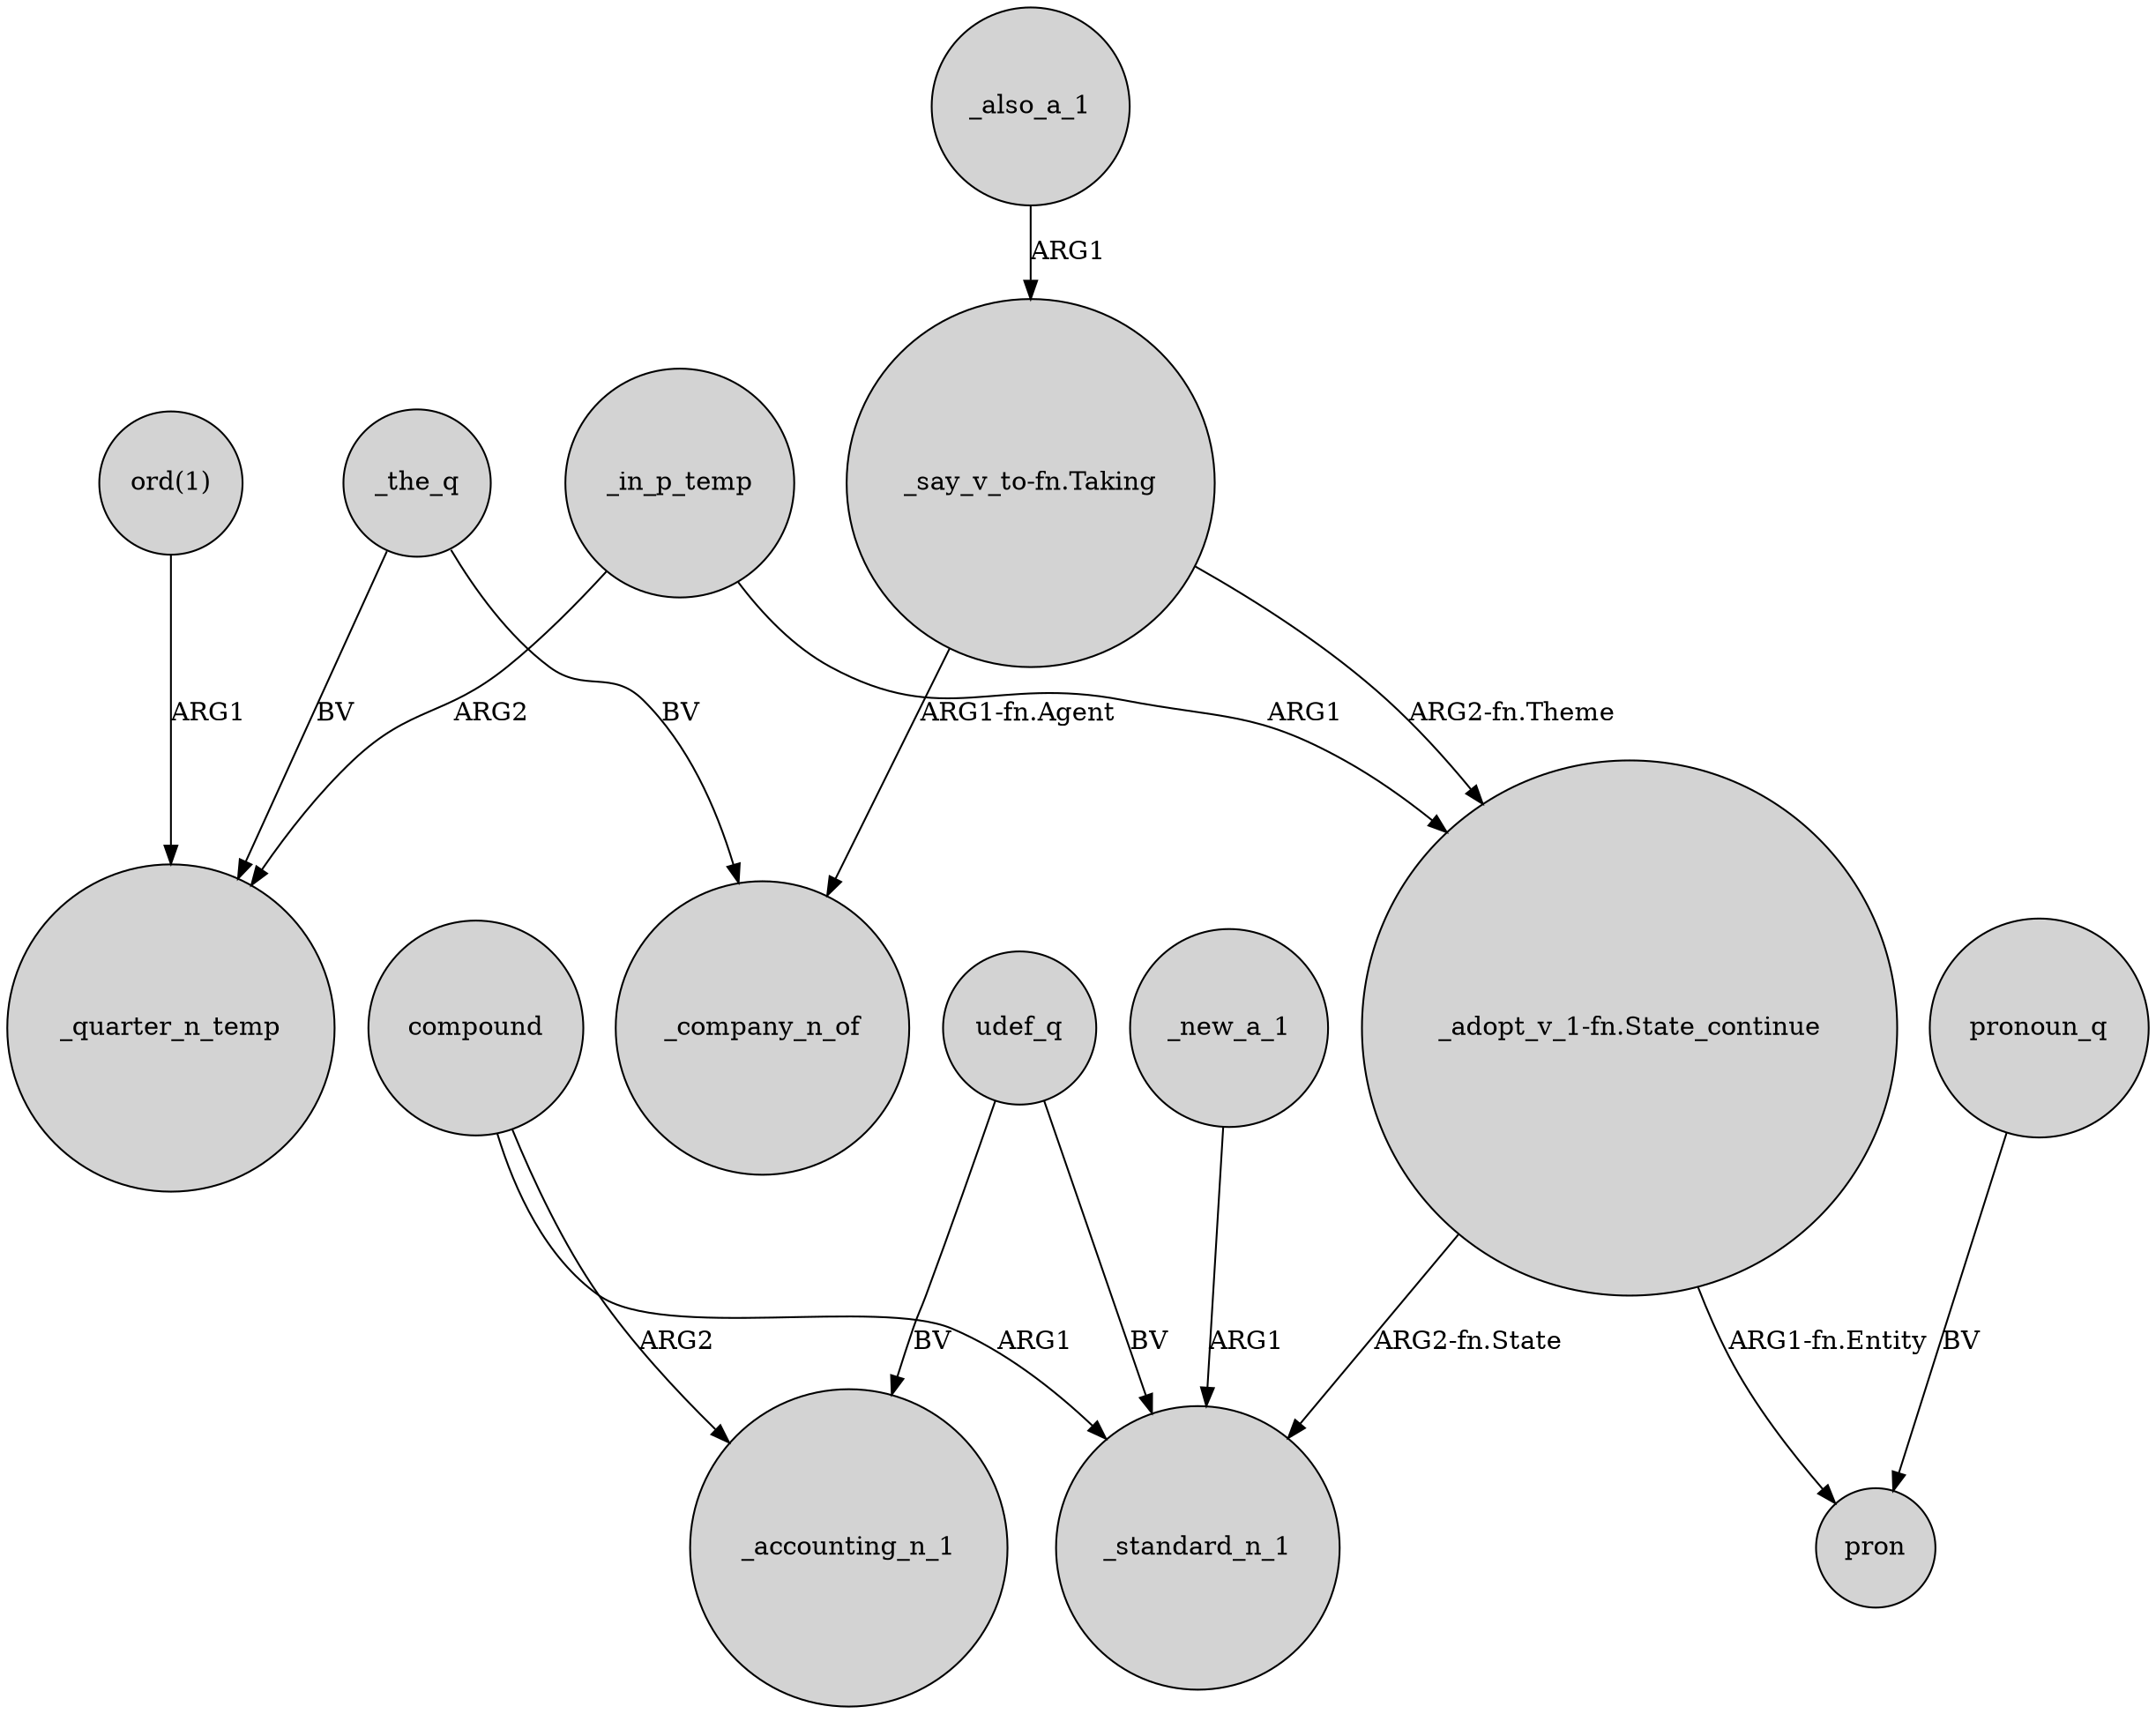 digraph {
	node [shape=circle style=filled]
	"_say_v_to-fn.Taking" -> _company_n_of [label="ARG1-fn.Agent"]
	_also_a_1 -> "_say_v_to-fn.Taking" [label=ARG1]
	"_adopt_v_1-fn.State_continue" -> _standard_n_1 [label="ARG2-fn.State"]
	_in_p_temp -> _quarter_n_temp [label=ARG2]
	udef_q -> _accounting_n_1 [label=BV]
	compound -> _accounting_n_1 [label=ARG2]
	"_say_v_to-fn.Taking" -> "_adopt_v_1-fn.State_continue" [label="ARG2-fn.Theme"]
	"ord(1)" -> _quarter_n_temp [label=ARG1]
	_new_a_1 -> _standard_n_1 [label=ARG1]
	_in_p_temp -> "_adopt_v_1-fn.State_continue" [label=ARG1]
	udef_q -> _standard_n_1 [label=BV]
	_the_q -> _company_n_of [label=BV]
	pronoun_q -> pron [label=BV]
	"_adopt_v_1-fn.State_continue" -> pron [label="ARG1-fn.Entity"]
	compound -> _standard_n_1 [label=ARG1]
	_the_q -> _quarter_n_temp [label=BV]
}
